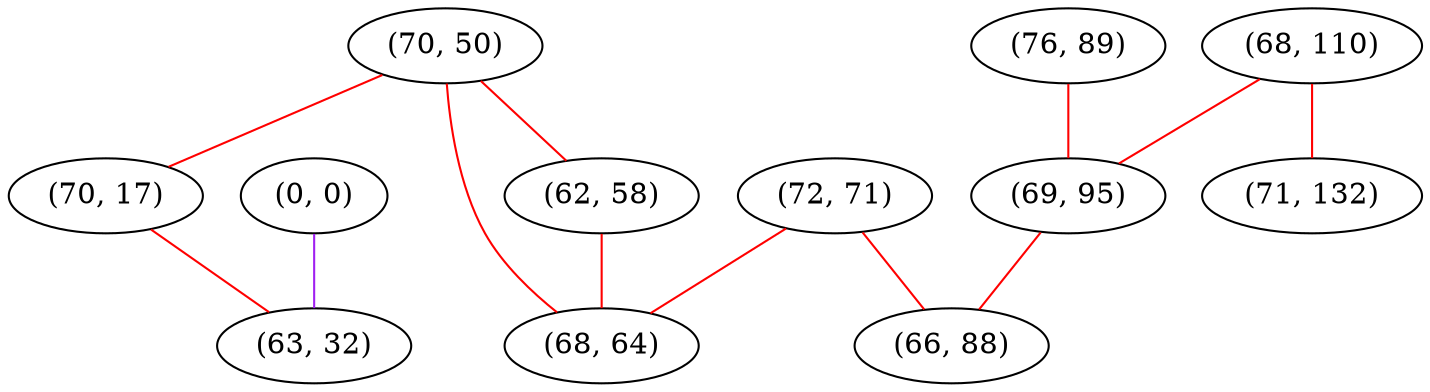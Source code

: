 graph "" {
"(70, 50)";
"(76, 89)";
"(68, 110)";
"(0, 0)";
"(71, 132)";
"(62, 58)";
"(72, 71)";
"(69, 95)";
"(66, 88)";
"(70, 17)";
"(63, 32)";
"(68, 64)";
"(70, 50)" -- "(70, 17)"  [color=red, key=0, weight=1];
"(70, 50)" -- "(62, 58)"  [color=red, key=0, weight=1];
"(70, 50)" -- "(68, 64)"  [color=red, key=0, weight=1];
"(76, 89)" -- "(69, 95)"  [color=red, key=0, weight=1];
"(68, 110)" -- "(71, 132)"  [color=red, key=0, weight=1];
"(68, 110)" -- "(69, 95)"  [color=red, key=0, weight=1];
"(0, 0)" -- "(63, 32)"  [color=purple, key=0, weight=4];
"(62, 58)" -- "(68, 64)"  [color=red, key=0, weight=1];
"(72, 71)" -- "(66, 88)"  [color=red, key=0, weight=1];
"(72, 71)" -- "(68, 64)"  [color=red, key=0, weight=1];
"(69, 95)" -- "(66, 88)"  [color=red, key=0, weight=1];
"(70, 17)" -- "(63, 32)"  [color=red, key=0, weight=1];
}
